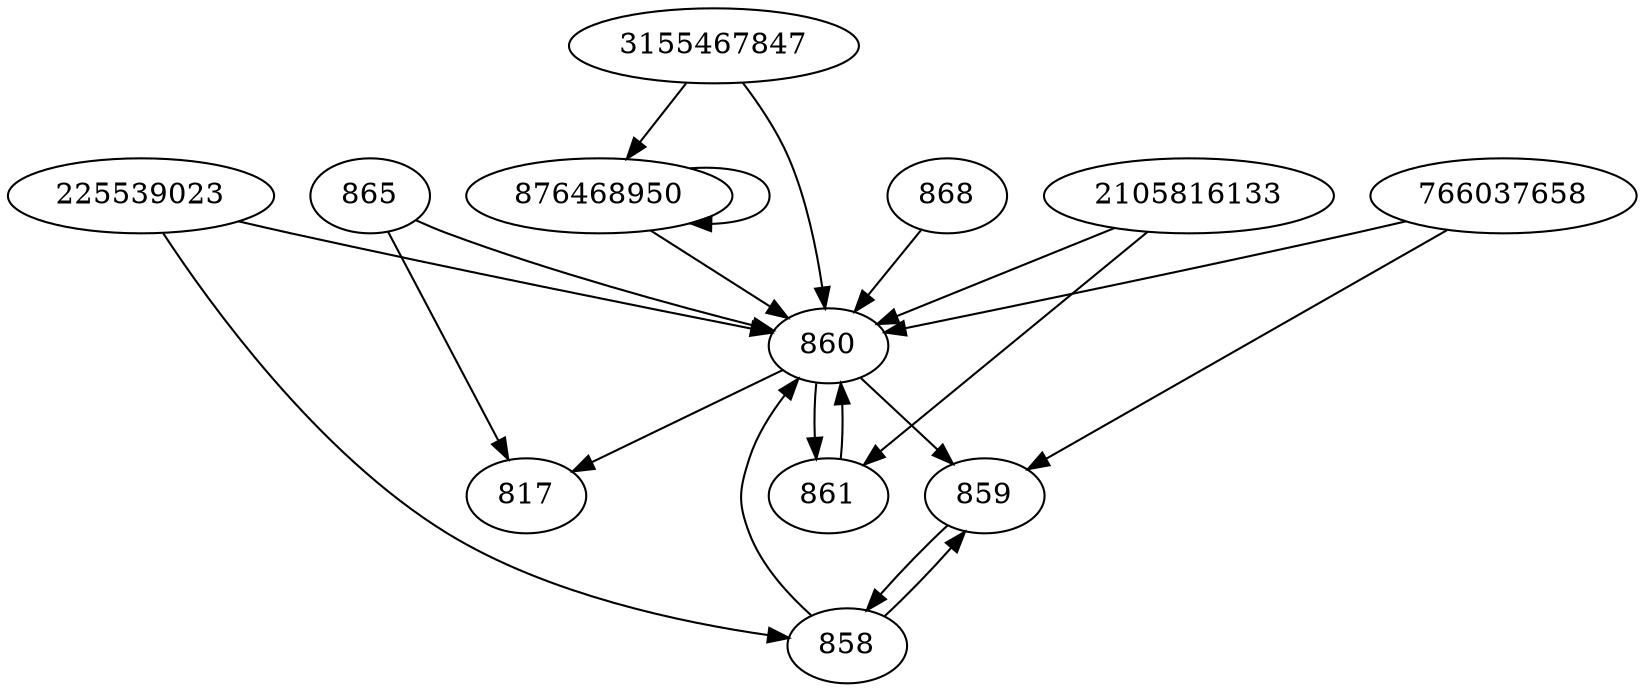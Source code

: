 digraph  {
865;
868;
2105816133;
3155467847;
225539023;
817;
876468950;
766037658;
858;
859;
860;
861;
865 -> 817;
865 -> 860;
868 -> 860;
2105816133 -> 860;
2105816133 -> 861;
3155467847 -> 876468950;
3155467847 -> 860;
225539023 -> 858;
225539023 -> 860;
876468950 -> 876468950;
876468950 -> 860;
766037658 -> 859;
766037658 -> 860;
858 -> 859;
858 -> 860;
859 -> 858;
860 -> 859;
860 -> 817;
860 -> 861;
861 -> 860;
}
